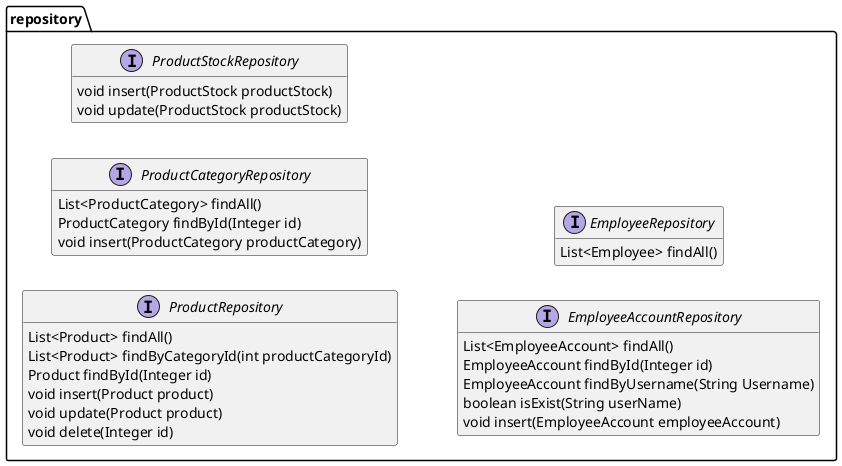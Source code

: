 @startuml

skinparam shadowing false
hide empty methods
hide empty fields
left to right direction

package repository{
    interface ProductRepository{
        List<Product> findAll()
        List<Product> findByCategoryId(int productCategoryId)
        Product findById(Integer id)
        void insert(Product product)
        void update(Product product)
        void delete(Integer id)
    }
    interface ProductCategoryRepository{
        List<ProductCategory> findAll()
        ProductCategory findById(Integer id)
        void insert(ProductCategory productCategory)
    }
    interface ProductStockRepository{
        void insert(ProductStock productStock)
        void update(ProductStock productStock)
    }
    interface EmployeeAccountRepository{
        List<EmployeeAccount> findAll()
        EmployeeAccount findById(Integer id)
        EmployeeAccount findByUsername(String Username)
        boolean isExist(String userName)
        void insert(EmployeeAccount employeeAccount)
    }
    interface EmployeeRepository{
        List<Employee> findAll()
    }
}
@enduml